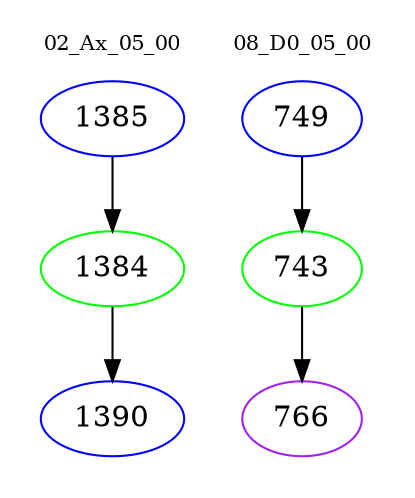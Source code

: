 digraph{
subgraph cluster_0 {
color = white
label = "02_Ax_05_00";
fontsize=10;
T0_1385 [label="1385", color="blue"]
T0_1385 -> T0_1384 [color="black"]
T0_1384 [label="1384", color="green"]
T0_1384 -> T0_1390 [color="black"]
T0_1390 [label="1390", color="blue"]
}
subgraph cluster_1 {
color = white
label = "08_D0_05_00";
fontsize=10;
T1_749 [label="749", color="blue"]
T1_749 -> T1_743 [color="black"]
T1_743 [label="743", color="green"]
T1_743 -> T1_766 [color="black"]
T1_766 [label="766", color="purple"]
}
}
